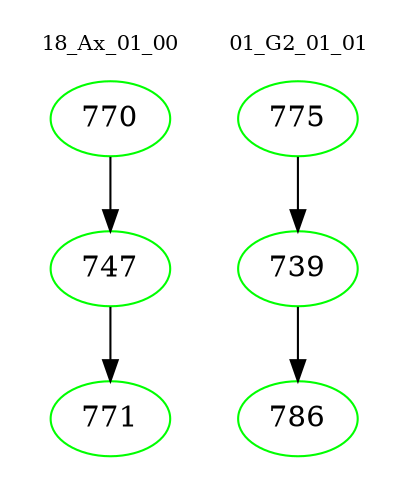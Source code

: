 digraph{
subgraph cluster_0 {
color = white
label = "18_Ax_01_00";
fontsize=10;
T0_770 [label="770", color="green"]
T0_770 -> T0_747 [color="black"]
T0_747 [label="747", color="green"]
T0_747 -> T0_771 [color="black"]
T0_771 [label="771", color="green"]
}
subgraph cluster_1 {
color = white
label = "01_G2_01_01";
fontsize=10;
T1_775 [label="775", color="green"]
T1_775 -> T1_739 [color="black"]
T1_739 [label="739", color="green"]
T1_739 -> T1_786 [color="black"]
T1_786 [label="786", color="green"]
}
}
